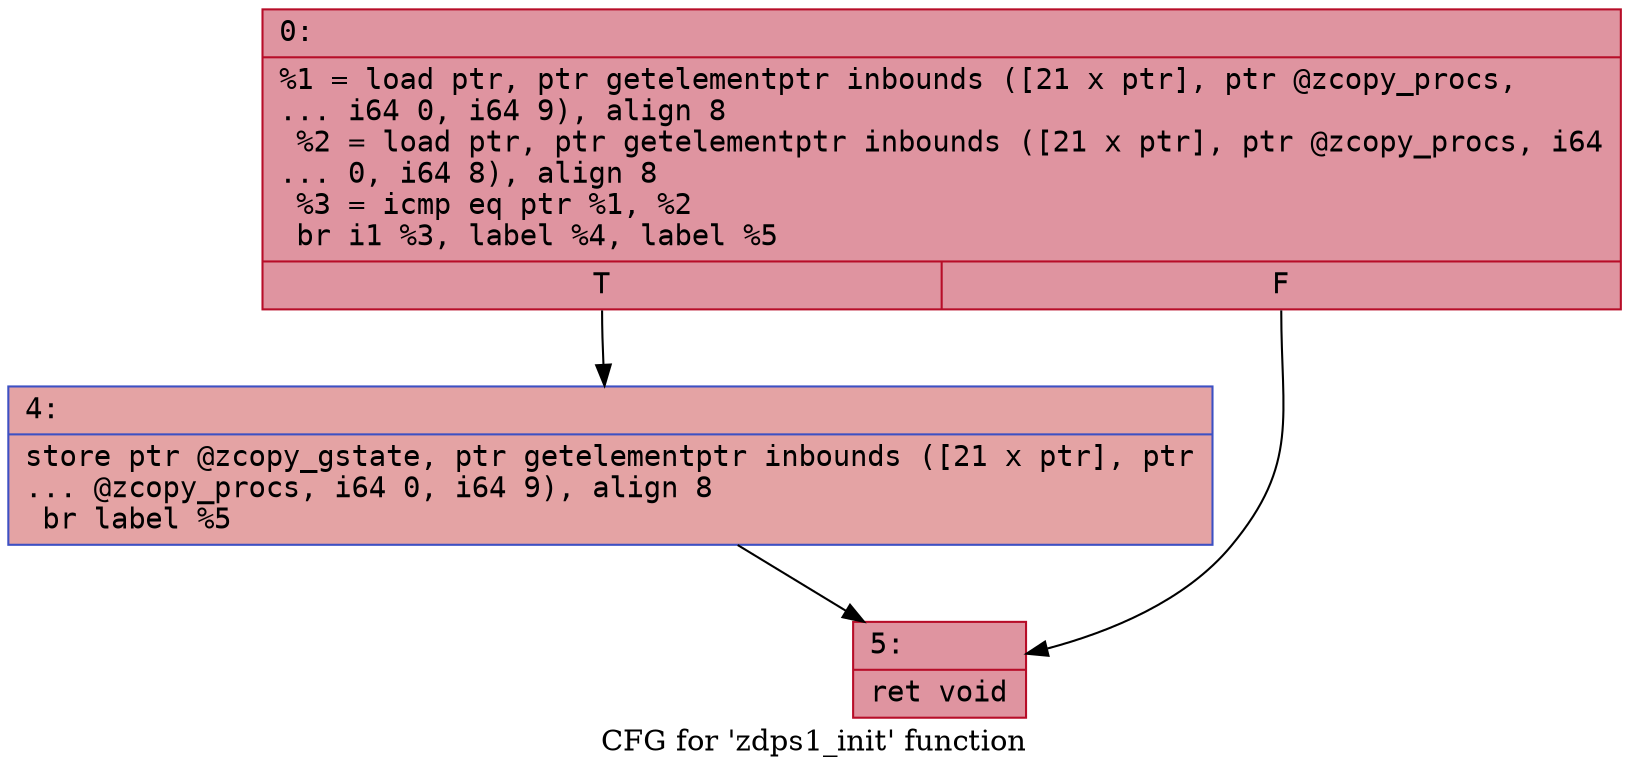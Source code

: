 digraph "CFG for 'zdps1_init' function" {
	label="CFG for 'zdps1_init' function";

	Node0x6000011ce620 [shape=record,color="#b70d28ff", style=filled, fillcolor="#b70d2870" fontname="Courier",label="{0:\l|  %1 = load ptr, ptr getelementptr inbounds ([21 x ptr], ptr @zcopy_procs,\l... i64 0, i64 9), align 8\l  %2 = load ptr, ptr getelementptr inbounds ([21 x ptr], ptr @zcopy_procs, i64\l... 0, i64 8), align 8\l  %3 = icmp eq ptr %1, %2\l  br i1 %3, label %4, label %5\l|{<s0>T|<s1>F}}"];
	Node0x6000011ce620:s0 -> Node0x6000011ce670[tooltip="0 -> 4\nProbability 37.50%" ];
	Node0x6000011ce620:s1 -> Node0x6000011ce6c0[tooltip="0 -> 5\nProbability 62.50%" ];
	Node0x6000011ce670 [shape=record,color="#3d50c3ff", style=filled, fillcolor="#c32e3170" fontname="Courier",label="{4:\l|  store ptr @zcopy_gstate, ptr getelementptr inbounds ([21 x ptr], ptr\l... @zcopy_procs, i64 0, i64 9), align 8\l  br label %5\l}"];
	Node0x6000011ce670 -> Node0x6000011ce6c0[tooltip="4 -> 5\nProbability 100.00%" ];
	Node0x6000011ce6c0 [shape=record,color="#b70d28ff", style=filled, fillcolor="#b70d2870" fontname="Courier",label="{5:\l|  ret void\l}"];
}

